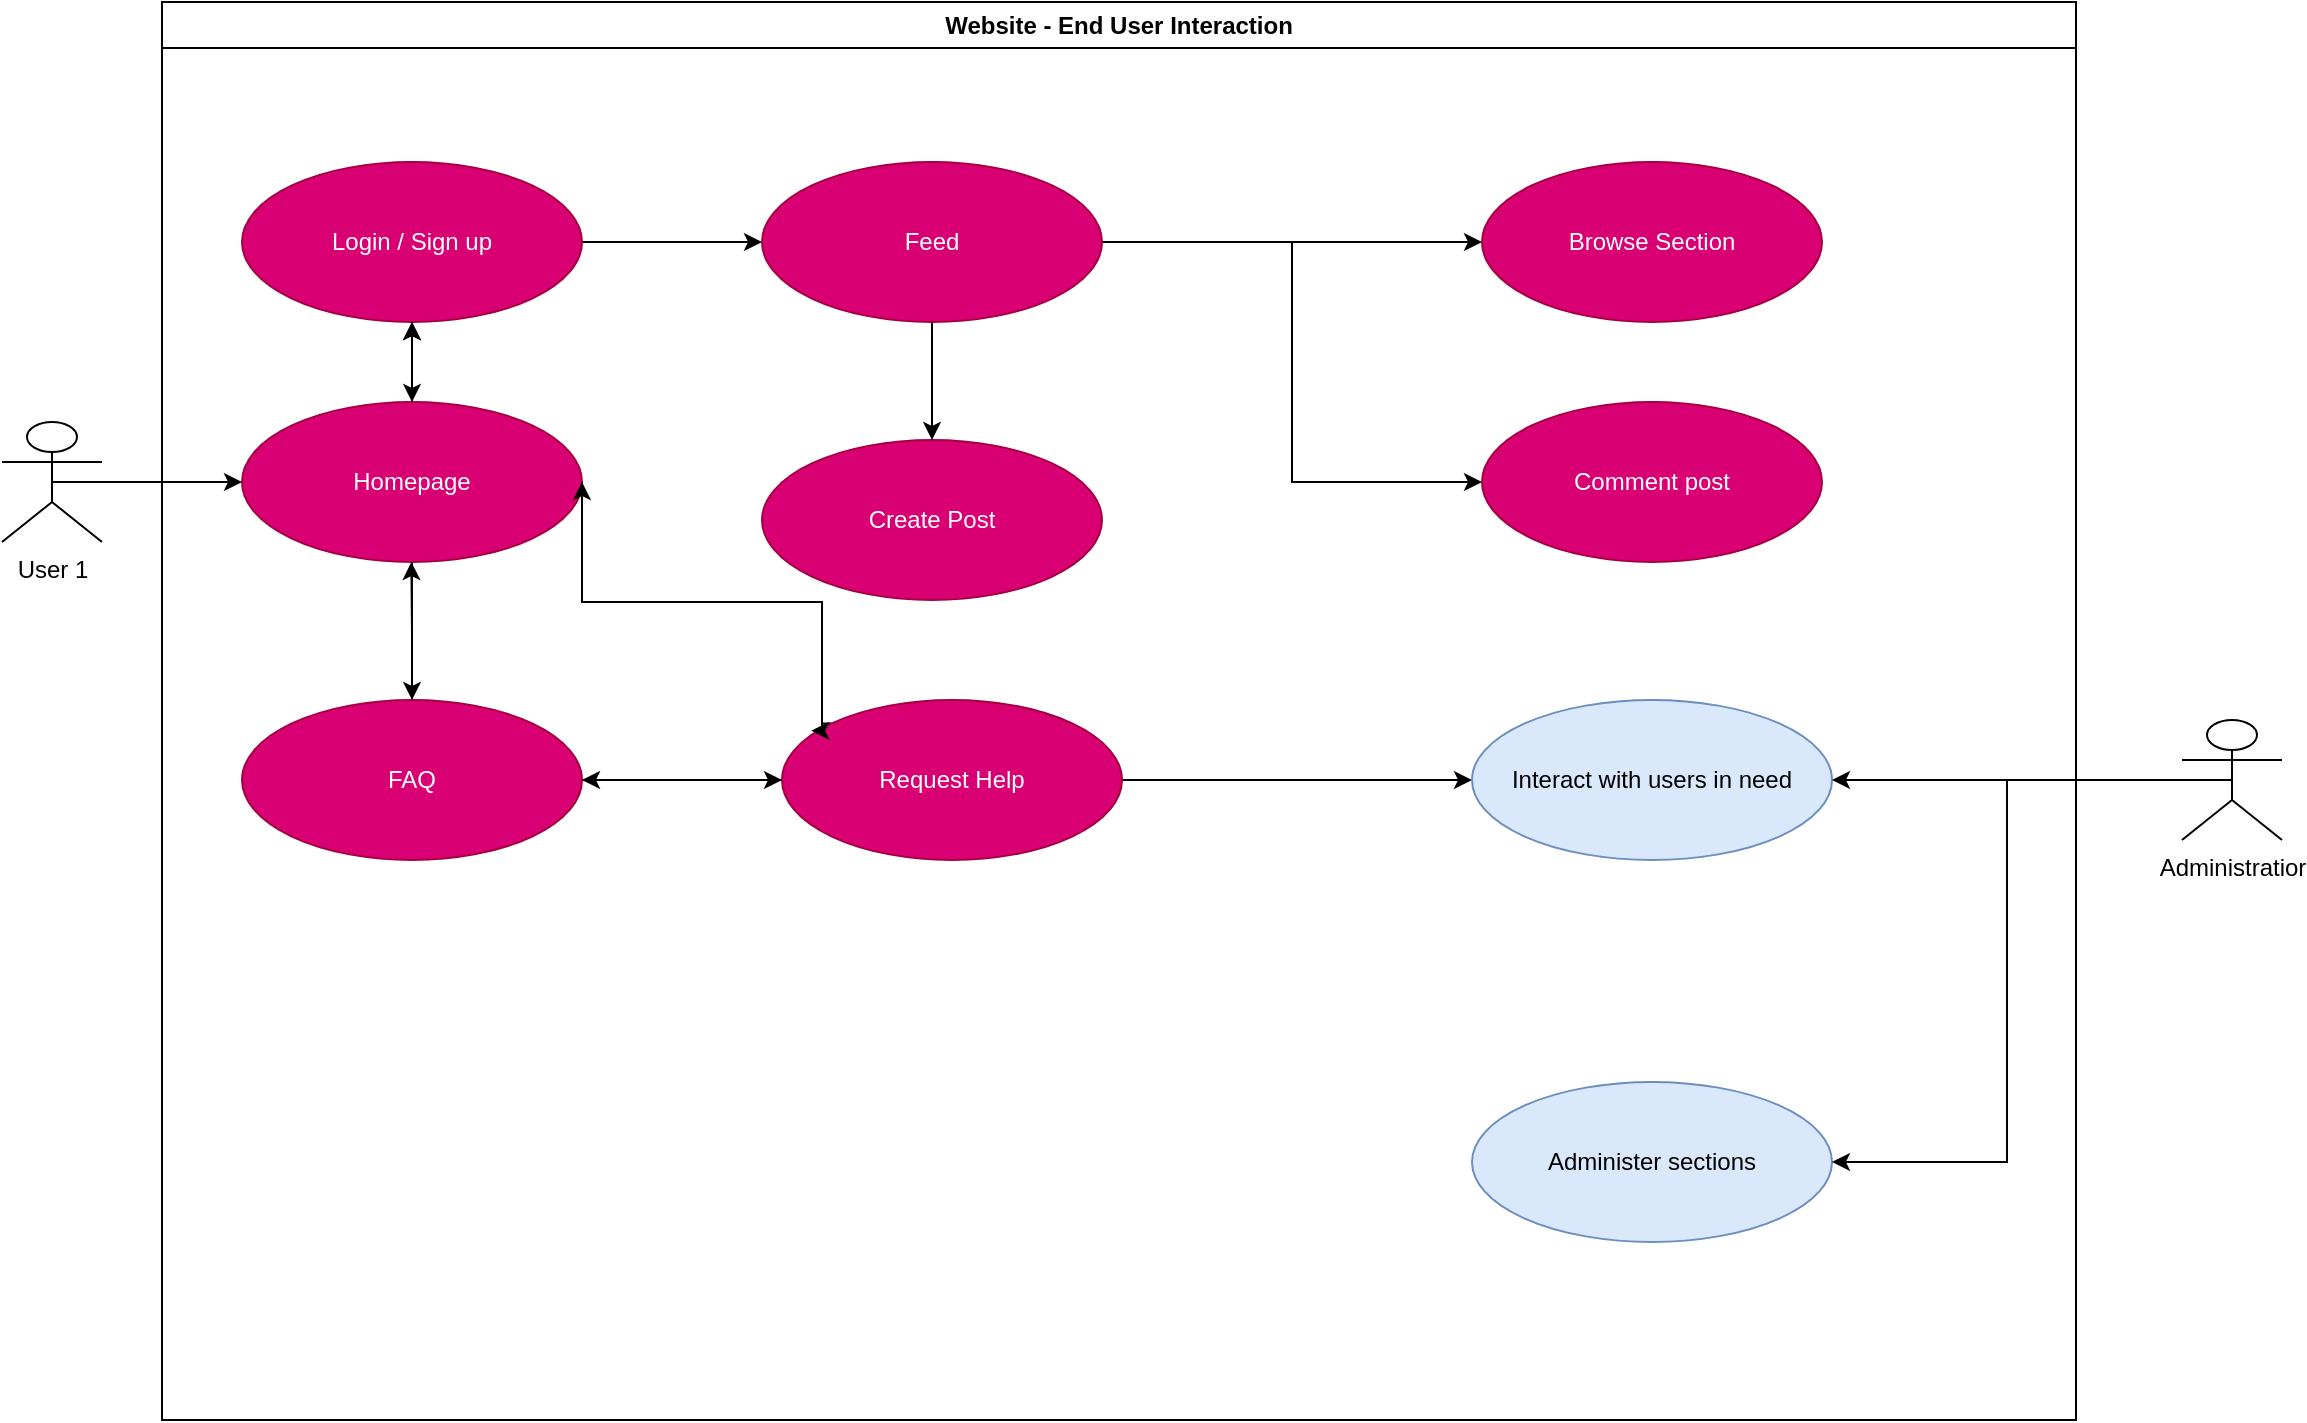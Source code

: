 <mxfile version="22.0.6" type="github">
  <diagram name="Page-1" id="e7e014a7-5840-1c2e-5031-d8a46d1fe8dd">
    <mxGraphModel dx="1500" dy="757" grid="1" gridSize="10" guides="1" tooltips="1" connect="1" arrows="1" fold="1" page="1" pageScale="1" pageWidth="1169" pageHeight="826" background="none" math="0" shadow="0">
      <root>
        <mxCell id="0" />
        <mxCell id="1" parent="0" />
        <mxCell id="2" value="Website - End User Interaction" style="swimlane;whiteSpace=wrap;movable=1;resizable=1;rotatable=1;deletable=1;editable=1;locked=0;connectable=1;" parent="1" vertex="1">
          <mxGeometry x="290" y="50" width="957" height="709" as="geometry" />
        </mxCell>
        <mxCell id="wyG0Mp5H0PBrzHiHYPUD-58" style="edgeStyle=orthogonalEdgeStyle;rounded=0;orthogonalLoop=1;jettySize=auto;html=1;exitX=0.5;exitY=1;exitDx=0;exitDy=0;entryX=0.5;entryY=0;entryDx=0;entryDy=0;" parent="2" source="wyG0Mp5H0PBrzHiHYPUD-42" target="wyG0Mp5H0PBrzHiHYPUD-43" edge="1">
          <mxGeometry relative="1" as="geometry" />
        </mxCell>
        <mxCell id="wyG0Mp5H0PBrzHiHYPUD-63" style="edgeStyle=orthogonalEdgeStyle;rounded=0;orthogonalLoop=1;jettySize=auto;html=1;exitX=1;exitY=0.5;exitDx=0;exitDy=0;entryX=0;entryY=0.5;entryDx=0;entryDy=0;" parent="2" source="wyG0Mp5H0PBrzHiHYPUD-42" target="wyG0Mp5H0PBrzHiHYPUD-62" edge="1">
          <mxGeometry relative="1" as="geometry" />
        </mxCell>
        <mxCell id="wyG0Mp5H0PBrzHiHYPUD-42" value="Login / Sign up" style="ellipse;whiteSpace=wrap;html=1;fillColor=#d80073;fontColor=#ffffff;strokeColor=#A50040;movable=1;resizable=1;rotatable=1;deletable=1;editable=1;locked=0;connectable=1;" parent="2" vertex="1">
          <mxGeometry x="40" y="80" width="170" height="80" as="geometry" />
        </mxCell>
        <mxCell id="wyG0Mp5H0PBrzHiHYPUD-48" style="edgeStyle=orthogonalEdgeStyle;rounded=0;orthogonalLoop=1;jettySize=auto;html=1;exitX=0.5;exitY=0;exitDx=0;exitDy=0;entryX=0.5;entryY=1;entryDx=0;entryDy=0;" parent="2" source="wyG0Mp5H0PBrzHiHYPUD-43" target="wyG0Mp5H0PBrzHiHYPUD-42" edge="1">
          <mxGeometry relative="1" as="geometry" />
        </mxCell>
        <mxCell id="wyG0Mp5H0PBrzHiHYPUD-57" value="" style="edgeStyle=orthogonalEdgeStyle;rounded=0;orthogonalLoop=1;jettySize=auto;html=1;" parent="2" source="wyG0Mp5H0PBrzHiHYPUD-43" target="wyG0Mp5H0PBrzHiHYPUD-42" edge="1">
          <mxGeometry relative="1" as="geometry">
            <Array as="points">
              <mxPoint x="125" y="200" />
              <mxPoint x="125" y="200" />
            </Array>
          </mxGeometry>
        </mxCell>
        <mxCell id="wyG0Mp5H0PBrzHiHYPUD-75" style="edgeStyle=orthogonalEdgeStyle;rounded=0;orthogonalLoop=1;jettySize=auto;html=1;exitX=0.5;exitY=1;exitDx=0;exitDy=0;" parent="2" source="wyG0Mp5H0PBrzHiHYPUD-43" target="wyG0Mp5H0PBrzHiHYPUD-72" edge="1">
          <mxGeometry relative="1" as="geometry" />
        </mxCell>
        <mxCell id="wyG0Mp5H0PBrzHiHYPUD-43" value="Homepage" style="ellipse;whiteSpace=wrap;html=1;fillColor=#d80073;fontColor=#ffffff;strokeColor=#A50040;movable=1;resizable=1;rotatable=1;deletable=1;editable=1;locked=0;connectable=1;" parent="2" vertex="1">
          <mxGeometry x="40" y="200" width="170" height="80" as="geometry" />
        </mxCell>
        <mxCell id="wyG0Mp5H0PBrzHiHYPUD-60" value="Create Post" style="ellipse;whiteSpace=wrap;html=1;fillColor=#d80073;fontColor=#ffffff;strokeColor=#A50040;movable=1;resizable=1;rotatable=1;deletable=1;editable=1;locked=0;connectable=1;" parent="2" vertex="1">
          <mxGeometry x="300" y="219" width="170" height="80" as="geometry" />
        </mxCell>
        <mxCell id="wyG0Mp5H0PBrzHiHYPUD-64" style="edgeStyle=orthogonalEdgeStyle;rounded=0;orthogonalLoop=1;jettySize=auto;html=1;exitX=0.5;exitY=1;exitDx=0;exitDy=0;entryX=0.5;entryY=0;entryDx=0;entryDy=0;" parent="2" source="wyG0Mp5H0PBrzHiHYPUD-62" target="wyG0Mp5H0PBrzHiHYPUD-60" edge="1">
          <mxGeometry relative="1" as="geometry" />
        </mxCell>
        <mxCell id="wyG0Mp5H0PBrzHiHYPUD-66" style="edgeStyle=orthogonalEdgeStyle;rounded=0;orthogonalLoop=1;jettySize=auto;html=1;exitX=1;exitY=0.5;exitDx=0;exitDy=0;entryX=0;entryY=0.5;entryDx=0;entryDy=0;" parent="2" source="wyG0Mp5H0PBrzHiHYPUD-62" target="wyG0Mp5H0PBrzHiHYPUD-65" edge="1">
          <mxGeometry relative="1" as="geometry" />
        </mxCell>
        <mxCell id="wyG0Mp5H0PBrzHiHYPUD-74" style="edgeStyle=orthogonalEdgeStyle;rounded=0;orthogonalLoop=1;jettySize=auto;html=1;exitX=1;exitY=0.5;exitDx=0;exitDy=0;entryX=0;entryY=0.5;entryDx=0;entryDy=0;" parent="2" source="wyG0Mp5H0PBrzHiHYPUD-62" target="wyG0Mp5H0PBrzHiHYPUD-69" edge="1">
          <mxGeometry relative="1" as="geometry" />
        </mxCell>
        <mxCell id="wyG0Mp5H0PBrzHiHYPUD-62" value="Feed" style="ellipse;whiteSpace=wrap;html=1;fillColor=#d80073;fontColor=#ffffff;strokeColor=#A50040;movable=1;resizable=1;rotatable=1;deletable=1;editable=1;locked=0;connectable=1;" parent="2" vertex="1">
          <mxGeometry x="300" y="80" width="170" height="80" as="geometry" />
        </mxCell>
        <mxCell id="wyG0Mp5H0PBrzHiHYPUD-65" value="Comment post" style="ellipse;whiteSpace=wrap;html=1;fillColor=#d80073;fontColor=#ffffff;strokeColor=#A50040;movable=1;resizable=1;rotatable=1;deletable=1;editable=1;locked=0;connectable=1;" parent="2" vertex="1">
          <mxGeometry x="660" y="200" width="170" height="80" as="geometry" />
        </mxCell>
        <mxCell id="wyG0Mp5H0PBrzHiHYPUD-69" value="Browse Section" style="ellipse;whiteSpace=wrap;html=1;fillColor=#d80073;fontColor=#ffffff;strokeColor=#A50040;movable=1;resizable=1;rotatable=1;deletable=1;editable=1;locked=0;connectable=1;" parent="2" vertex="1">
          <mxGeometry x="660" y="80" width="170" height="80" as="geometry" />
        </mxCell>
        <mxCell id="wyG0Mp5H0PBrzHiHYPUD-71" style="edgeStyle=orthogonalEdgeStyle;rounded=0;orthogonalLoop=1;jettySize=auto;html=1;exitX=0.5;exitY=1;exitDx=0;exitDy=0;" parent="2" source="wyG0Mp5H0PBrzHiHYPUD-43" target="wyG0Mp5H0PBrzHiHYPUD-43" edge="1">
          <mxGeometry relative="1" as="geometry" />
        </mxCell>
        <mxCell id="cQX6xUzbK8IMXvxnRTmu-13" style="edgeStyle=orthogonalEdgeStyle;rounded=0;orthogonalLoop=1;jettySize=auto;html=1;exitX=1;exitY=0.5;exitDx=0;exitDy=0;entryX=0;entryY=0.5;entryDx=0;entryDy=0;" edge="1" parent="2" source="wyG0Mp5H0PBrzHiHYPUD-72" target="wyG0Mp5H0PBrzHiHYPUD-76">
          <mxGeometry relative="1" as="geometry" />
        </mxCell>
        <mxCell id="cQX6xUzbK8IMXvxnRTmu-14" style="edgeStyle=orthogonalEdgeStyle;rounded=0;orthogonalLoop=1;jettySize=auto;html=1;exitX=0.5;exitY=0;exitDx=0;exitDy=0;" edge="1" parent="2" source="wyG0Mp5H0PBrzHiHYPUD-72">
          <mxGeometry relative="1" as="geometry">
            <mxPoint x="124.667" y="280" as="targetPoint" />
          </mxGeometry>
        </mxCell>
        <mxCell id="wyG0Mp5H0PBrzHiHYPUD-72" value="FAQ" style="ellipse;whiteSpace=wrap;html=1;fillColor=#d80073;fontColor=#ffffff;strokeColor=#A50040;movable=1;resizable=1;rotatable=1;deletable=1;editable=1;locked=0;connectable=1;" parent="2" vertex="1">
          <mxGeometry x="40" y="349" width="170" height="80" as="geometry" />
        </mxCell>
        <mxCell id="cQX6xUzbK8IMXvxnRTmu-15" style="edgeStyle=orthogonalEdgeStyle;rounded=0;orthogonalLoop=1;jettySize=auto;html=1;exitX=0;exitY=0.5;exitDx=0;exitDy=0;entryX=1;entryY=0.5;entryDx=0;entryDy=0;" edge="1" parent="2" source="wyG0Mp5H0PBrzHiHYPUD-76" target="wyG0Mp5H0PBrzHiHYPUD-72">
          <mxGeometry relative="1" as="geometry" />
        </mxCell>
        <mxCell id="cQX6xUzbK8IMXvxnRTmu-16" style="edgeStyle=orthogonalEdgeStyle;rounded=0;orthogonalLoop=1;jettySize=auto;html=1;exitX=0;exitY=0;exitDx=0;exitDy=0;entryX=1;entryY=0.5;entryDx=0;entryDy=0;" edge="1" parent="2" source="wyG0Mp5H0PBrzHiHYPUD-76" target="wyG0Mp5H0PBrzHiHYPUD-43">
          <mxGeometry relative="1" as="geometry">
            <Array as="points">
              <mxPoint x="330" y="360" />
              <mxPoint x="330" y="300" />
              <mxPoint x="210" y="300" />
            </Array>
          </mxGeometry>
        </mxCell>
        <mxCell id="cQX6xUzbK8IMXvxnRTmu-20" style="edgeStyle=orthogonalEdgeStyle;rounded=0;orthogonalLoop=1;jettySize=auto;html=1;exitX=1;exitY=0.5;exitDx=0;exitDy=0;entryX=0;entryY=0.5;entryDx=0;entryDy=0;" edge="1" parent="2" source="wyG0Mp5H0PBrzHiHYPUD-76" target="cQX6xUzbK8IMXvxnRTmu-17">
          <mxGeometry relative="1" as="geometry" />
        </mxCell>
        <mxCell id="wyG0Mp5H0PBrzHiHYPUD-76" value="Request Help" style="ellipse;whiteSpace=wrap;html=1;fillColor=#d80073;fontColor=#ffffff;strokeColor=#A50040;movable=1;resizable=1;rotatable=1;deletable=1;editable=1;locked=0;connectable=1;" parent="2" vertex="1">
          <mxGeometry x="310" y="349" width="170" height="80" as="geometry" />
        </mxCell>
        <mxCell id="cQX6xUzbK8IMXvxnRTmu-12" style="edgeStyle=orthogonalEdgeStyle;rounded=0;orthogonalLoop=1;jettySize=auto;html=1;exitX=1;exitY=0.5;exitDx=0;exitDy=0;entryX=0.086;entryY=0.192;entryDx=0;entryDy=0;entryPerimeter=0;" edge="1" parent="2" source="wyG0Mp5H0PBrzHiHYPUD-43" target="wyG0Mp5H0PBrzHiHYPUD-76">
          <mxGeometry relative="1" as="geometry">
            <Array as="points">
              <mxPoint x="210" y="300" />
              <mxPoint x="330" y="300" />
              <mxPoint x="330" y="364" />
            </Array>
          </mxGeometry>
        </mxCell>
        <mxCell id="cQX6xUzbK8IMXvxnRTmu-17" value="Interact with users in need" style="ellipse;whiteSpace=wrap;html=1;fillColor=#dae8fc;strokeColor=#6c8ebf;movable=1;resizable=1;rotatable=1;deletable=1;editable=1;locked=0;connectable=1;" vertex="1" parent="2">
          <mxGeometry x="655" y="349" width="180" height="80" as="geometry" />
        </mxCell>
        <mxCell id="cQX6xUzbK8IMXvxnRTmu-21" value="Administer sections" style="ellipse;whiteSpace=wrap;html=1;fillColor=#dae8fc;strokeColor=#6c8ebf;movable=1;resizable=1;rotatable=1;deletable=1;editable=1;locked=0;connectable=1;" vertex="1" parent="2">
          <mxGeometry x="655" y="540" width="180" height="80" as="geometry" />
        </mxCell>
        <mxCell id="wyG0Mp5H0PBrzHiHYPUD-55" style="edgeStyle=orthogonalEdgeStyle;rounded=0;orthogonalLoop=1;jettySize=auto;html=1;exitX=0.5;exitY=0.5;exitDx=0;exitDy=0;exitPerimeter=0;entryX=0;entryY=0.5;entryDx=0;entryDy=0;" parent="1" source="wyG0Mp5H0PBrzHiHYPUD-41" target="wyG0Mp5H0PBrzHiHYPUD-43" edge="1">
          <mxGeometry relative="1" as="geometry" />
        </mxCell>
        <mxCell id="wyG0Mp5H0PBrzHiHYPUD-41" value="User 1" style="shape=umlActor;verticalLabelPosition=bottom;verticalAlign=top;html=1;outlineConnect=0;" parent="1" vertex="1">
          <mxGeometry x="210" y="260" width="50" height="60" as="geometry" />
        </mxCell>
        <mxCell id="cQX6xUzbK8IMXvxnRTmu-19" style="edgeStyle=orthogonalEdgeStyle;rounded=0;orthogonalLoop=1;jettySize=auto;html=1;exitX=0.5;exitY=0.5;exitDx=0;exitDy=0;exitPerimeter=0;entryX=1;entryY=0.5;entryDx=0;entryDy=0;" edge="1" parent="1" source="cQX6xUzbK8IMXvxnRTmu-18" target="cQX6xUzbK8IMXvxnRTmu-17">
          <mxGeometry relative="1" as="geometry" />
        </mxCell>
        <mxCell id="cQX6xUzbK8IMXvxnRTmu-22" style="edgeStyle=orthogonalEdgeStyle;rounded=0;orthogonalLoop=1;jettySize=auto;html=1;exitX=0.5;exitY=0.5;exitDx=0;exitDy=0;exitPerimeter=0;entryX=1;entryY=0.5;entryDx=0;entryDy=0;" edge="1" parent="1" source="cQX6xUzbK8IMXvxnRTmu-18" target="cQX6xUzbK8IMXvxnRTmu-21">
          <mxGeometry relative="1" as="geometry" />
        </mxCell>
        <mxCell id="cQX6xUzbK8IMXvxnRTmu-18" value="Administratior" style="shape=umlActor;verticalLabelPosition=bottom;verticalAlign=top;html=1;outlineConnect=0;" vertex="1" parent="1">
          <mxGeometry x="1300" y="409" width="50" height="60" as="geometry" />
        </mxCell>
      </root>
    </mxGraphModel>
  </diagram>
</mxfile>
